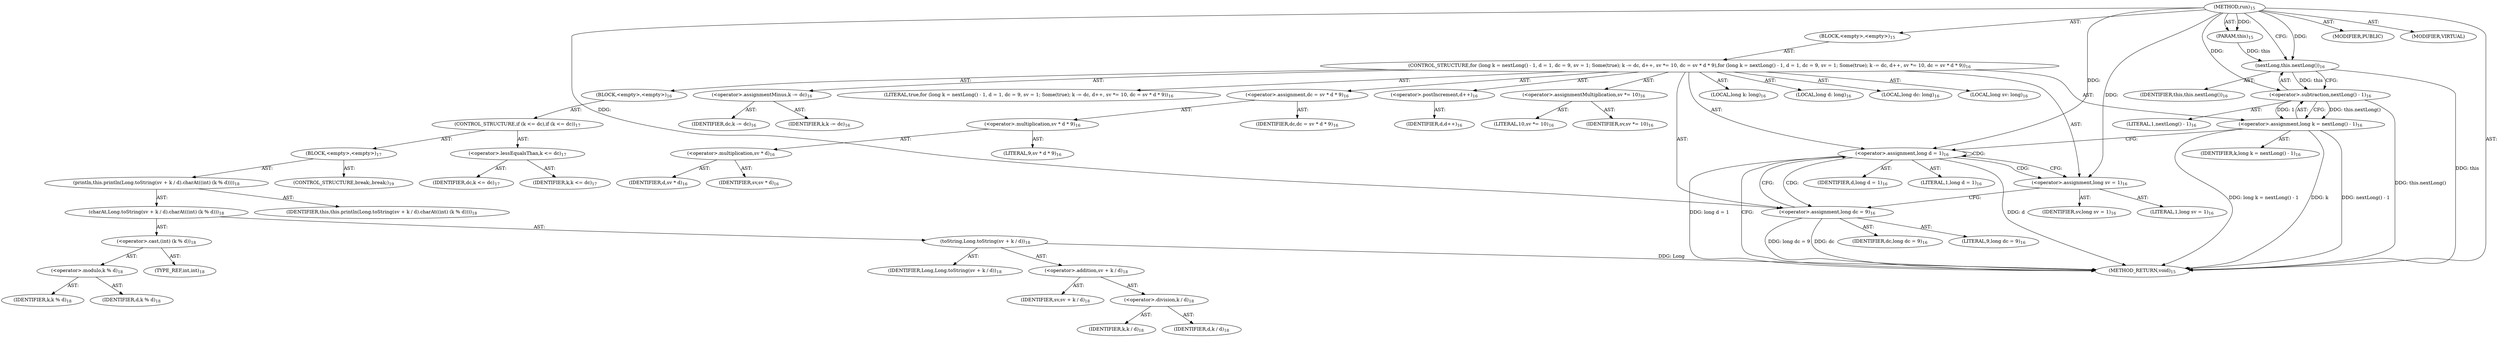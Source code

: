digraph "run" {  
"29" [label = <(METHOD,run)<SUB>15</SUB>> ]
"4" [label = <(PARAM,this)<SUB>15</SUB>> ]
"30" [label = <(BLOCK,&lt;empty&gt;,&lt;empty&gt;)<SUB>15</SUB>> ]
"31" [label = <(CONTROL_STRUCTURE,for (long k = nextLong() - 1, d = 1, dc = 9, sv = 1; Some(true); k -= dc, d++, sv *= 10, dc = sv * d * 9),for (long k = nextLong() - 1, d = 1, dc = 9, sv = 1; Some(true); k -= dc, d++, sv *= 10, dc = sv * d * 9))<SUB>16</SUB>> ]
"32" [label = <(LOCAL,long k: long)<SUB>16</SUB>> ]
"33" [label = <(LOCAL,long d: long)<SUB>16</SUB>> ]
"34" [label = <(LOCAL,long dc: long)<SUB>16</SUB>> ]
"35" [label = <(LOCAL,long sv: long)<SUB>16</SUB>> ]
"36" [label = <(&lt;operator&gt;.assignment,long k = nextLong() - 1)<SUB>16</SUB>> ]
"37" [label = <(IDENTIFIER,k,long k = nextLong() - 1)<SUB>16</SUB>> ]
"38" [label = <(&lt;operator&gt;.subtraction,nextLong() - 1)<SUB>16</SUB>> ]
"39" [label = <(nextLong,this.nextLong())<SUB>16</SUB>> ]
"3" [label = <(IDENTIFIER,this,this.nextLong())<SUB>16</SUB>> ]
"40" [label = <(LITERAL,1,nextLong() - 1)<SUB>16</SUB>> ]
"41" [label = <(&lt;operator&gt;.assignment,long d = 1)<SUB>16</SUB>> ]
"42" [label = <(IDENTIFIER,d,long d = 1)<SUB>16</SUB>> ]
"43" [label = <(LITERAL,1,long d = 1)<SUB>16</SUB>> ]
"44" [label = <(&lt;operator&gt;.assignment,long dc = 9)<SUB>16</SUB>> ]
"45" [label = <(IDENTIFIER,dc,long dc = 9)<SUB>16</SUB>> ]
"46" [label = <(LITERAL,9,long dc = 9)<SUB>16</SUB>> ]
"47" [label = <(&lt;operator&gt;.assignment,long sv = 1)<SUB>16</SUB>> ]
"48" [label = <(IDENTIFIER,sv,long sv = 1)<SUB>16</SUB>> ]
"49" [label = <(LITERAL,1,long sv = 1)<SUB>16</SUB>> ]
"50" [label = <(LITERAL,true,for (long k = nextLong() - 1, d = 1, dc = 9, sv = 1; Some(true); k -= dc, d++, sv *= 10, dc = sv * d * 9))<SUB>16</SUB>> ]
"51" [label = <(&lt;operator&gt;.assignmentMinus,k -= dc)<SUB>16</SUB>> ]
"52" [label = <(IDENTIFIER,k,k -= dc)<SUB>16</SUB>> ]
"53" [label = <(IDENTIFIER,dc,k -= dc)<SUB>16</SUB>> ]
"54" [label = <(&lt;operator&gt;.postIncrement,d++)<SUB>16</SUB>> ]
"55" [label = <(IDENTIFIER,d,d++)<SUB>16</SUB>> ]
"56" [label = <(&lt;operator&gt;.assignmentMultiplication,sv *= 10)<SUB>16</SUB>> ]
"57" [label = <(IDENTIFIER,sv,sv *= 10)<SUB>16</SUB>> ]
"58" [label = <(LITERAL,10,sv *= 10)<SUB>16</SUB>> ]
"59" [label = <(&lt;operator&gt;.assignment,dc = sv * d * 9)<SUB>16</SUB>> ]
"60" [label = <(IDENTIFIER,dc,dc = sv * d * 9)<SUB>16</SUB>> ]
"61" [label = <(&lt;operator&gt;.multiplication,sv * d * 9)<SUB>16</SUB>> ]
"62" [label = <(&lt;operator&gt;.multiplication,sv * d)<SUB>16</SUB>> ]
"63" [label = <(IDENTIFIER,sv,sv * d)<SUB>16</SUB>> ]
"64" [label = <(IDENTIFIER,d,sv * d)<SUB>16</SUB>> ]
"65" [label = <(LITERAL,9,sv * d * 9)<SUB>16</SUB>> ]
"66" [label = <(BLOCK,&lt;empty&gt;,&lt;empty&gt;)<SUB>16</SUB>> ]
"67" [label = <(CONTROL_STRUCTURE,if (k &lt;= dc),if (k &lt;= dc))<SUB>17</SUB>> ]
"68" [label = <(&lt;operator&gt;.lessEqualsThan,k &lt;= dc)<SUB>17</SUB>> ]
"69" [label = <(IDENTIFIER,k,k &lt;= dc)<SUB>17</SUB>> ]
"70" [label = <(IDENTIFIER,dc,k &lt;= dc)<SUB>17</SUB>> ]
"71" [label = <(BLOCK,&lt;empty&gt;,&lt;empty&gt;)<SUB>17</SUB>> ]
"72" [label = <(println,this.println(Long.toString(sv + k / d).charAt((int) (k % d))))<SUB>18</SUB>> ]
"5" [label = <(IDENTIFIER,this,this.println(Long.toString(sv + k / d).charAt((int) (k % d))))<SUB>18</SUB>> ]
"73" [label = <(charAt,Long.toString(sv + k / d).charAt((int) (k % d)))<SUB>18</SUB>> ]
"74" [label = <(toString,Long.toString(sv + k / d))<SUB>18</SUB>> ]
"75" [label = <(IDENTIFIER,Long,Long.toString(sv + k / d))<SUB>18</SUB>> ]
"76" [label = <(&lt;operator&gt;.addition,sv + k / d)<SUB>18</SUB>> ]
"77" [label = <(IDENTIFIER,sv,sv + k / d)<SUB>18</SUB>> ]
"78" [label = <(&lt;operator&gt;.division,k / d)<SUB>18</SUB>> ]
"79" [label = <(IDENTIFIER,k,k / d)<SUB>18</SUB>> ]
"80" [label = <(IDENTIFIER,d,k / d)<SUB>18</SUB>> ]
"81" [label = <(&lt;operator&gt;.cast,(int) (k % d))<SUB>18</SUB>> ]
"82" [label = <(TYPE_REF,int,int)<SUB>18</SUB>> ]
"83" [label = <(&lt;operator&gt;.modulo,k % d)<SUB>18</SUB>> ]
"84" [label = <(IDENTIFIER,k,k % d)<SUB>18</SUB>> ]
"85" [label = <(IDENTIFIER,d,k % d)<SUB>18</SUB>> ]
"86" [label = <(CONTROL_STRUCTURE,break;,break;)<SUB>19</SUB>> ]
"87" [label = <(MODIFIER,PUBLIC)> ]
"88" [label = <(MODIFIER,VIRTUAL)> ]
"89" [label = <(METHOD_RETURN,void)<SUB>15</SUB>> ]
  "29" -> "4"  [ label = "AST: "] 
  "29" -> "30"  [ label = "AST: "] 
  "29" -> "87"  [ label = "AST: "] 
  "29" -> "88"  [ label = "AST: "] 
  "29" -> "89"  [ label = "AST: "] 
  "30" -> "31"  [ label = "AST: "] 
  "31" -> "32"  [ label = "AST: "] 
  "31" -> "33"  [ label = "AST: "] 
  "31" -> "34"  [ label = "AST: "] 
  "31" -> "35"  [ label = "AST: "] 
  "31" -> "36"  [ label = "AST: "] 
  "31" -> "41"  [ label = "AST: "] 
  "31" -> "44"  [ label = "AST: "] 
  "31" -> "47"  [ label = "AST: "] 
  "31" -> "50"  [ label = "AST: "] 
  "31" -> "51"  [ label = "AST: "] 
  "31" -> "54"  [ label = "AST: "] 
  "31" -> "56"  [ label = "AST: "] 
  "31" -> "59"  [ label = "AST: "] 
  "31" -> "66"  [ label = "AST: "] 
  "36" -> "37"  [ label = "AST: "] 
  "36" -> "38"  [ label = "AST: "] 
  "38" -> "39"  [ label = "AST: "] 
  "38" -> "40"  [ label = "AST: "] 
  "39" -> "3"  [ label = "AST: "] 
  "41" -> "42"  [ label = "AST: "] 
  "41" -> "43"  [ label = "AST: "] 
  "44" -> "45"  [ label = "AST: "] 
  "44" -> "46"  [ label = "AST: "] 
  "47" -> "48"  [ label = "AST: "] 
  "47" -> "49"  [ label = "AST: "] 
  "51" -> "52"  [ label = "AST: "] 
  "51" -> "53"  [ label = "AST: "] 
  "54" -> "55"  [ label = "AST: "] 
  "56" -> "57"  [ label = "AST: "] 
  "56" -> "58"  [ label = "AST: "] 
  "59" -> "60"  [ label = "AST: "] 
  "59" -> "61"  [ label = "AST: "] 
  "61" -> "62"  [ label = "AST: "] 
  "61" -> "65"  [ label = "AST: "] 
  "62" -> "63"  [ label = "AST: "] 
  "62" -> "64"  [ label = "AST: "] 
  "66" -> "67"  [ label = "AST: "] 
  "67" -> "68"  [ label = "AST: "] 
  "67" -> "71"  [ label = "AST: "] 
  "68" -> "69"  [ label = "AST: "] 
  "68" -> "70"  [ label = "AST: "] 
  "71" -> "72"  [ label = "AST: "] 
  "71" -> "86"  [ label = "AST: "] 
  "72" -> "5"  [ label = "AST: "] 
  "72" -> "73"  [ label = "AST: "] 
  "73" -> "74"  [ label = "AST: "] 
  "73" -> "81"  [ label = "AST: "] 
  "74" -> "75"  [ label = "AST: "] 
  "74" -> "76"  [ label = "AST: "] 
  "76" -> "77"  [ label = "AST: "] 
  "76" -> "78"  [ label = "AST: "] 
  "78" -> "79"  [ label = "AST: "] 
  "78" -> "80"  [ label = "AST: "] 
  "81" -> "82"  [ label = "AST: "] 
  "81" -> "83"  [ label = "AST: "] 
  "83" -> "84"  [ label = "AST: "] 
  "83" -> "85"  [ label = "AST: "] 
  "36" -> "41"  [ label = "CFG: "] 
  "41" -> "89"  [ label = "CFG: "] 
  "41" -> "47"  [ label = "CFG: "] 
  "44" -> "41"  [ label = "CFG: "] 
  "47" -> "44"  [ label = "CFG: "] 
  "38" -> "36"  [ label = "CFG: "] 
  "39" -> "38"  [ label = "CFG: "] 
  "29" -> "39"  [ label = "CFG: "] 
  "36" -> "89"  [ label = "DDG: k"] 
  "39" -> "89"  [ label = "DDG: this"] 
  "38" -> "89"  [ label = "DDG: this.nextLong()"] 
  "36" -> "89"  [ label = "DDG: nextLong() - 1"] 
  "36" -> "89"  [ label = "DDG: long k = nextLong() - 1"] 
  "41" -> "89"  [ label = "DDG: d"] 
  "41" -> "89"  [ label = "DDG: long d = 1"] 
  "44" -> "89"  [ label = "DDG: dc"] 
  "44" -> "89"  [ label = "DDG: long dc = 9"] 
  "74" -> "89"  [ label = "DDG: Long"] 
  "29" -> "4"  [ label = "DDG: "] 
  "38" -> "36"  [ label = "DDG: this.nextLong()"] 
  "38" -> "36"  [ label = "DDG: 1"] 
  "29" -> "41"  [ label = "DDG: "] 
  "29" -> "44"  [ label = "DDG: "] 
  "29" -> "47"  [ label = "DDG: "] 
  "39" -> "38"  [ label = "DDG: this"] 
  "29" -> "38"  [ label = "DDG: "] 
  "4" -> "39"  [ label = "DDG: this"] 
  "29" -> "39"  [ label = "DDG: "] 
  "41" -> "47"  [ label = "CDG: "] 
  "41" -> "41"  [ label = "CDG: "] 
  "41" -> "44"  [ label = "CDG: "] 
}
